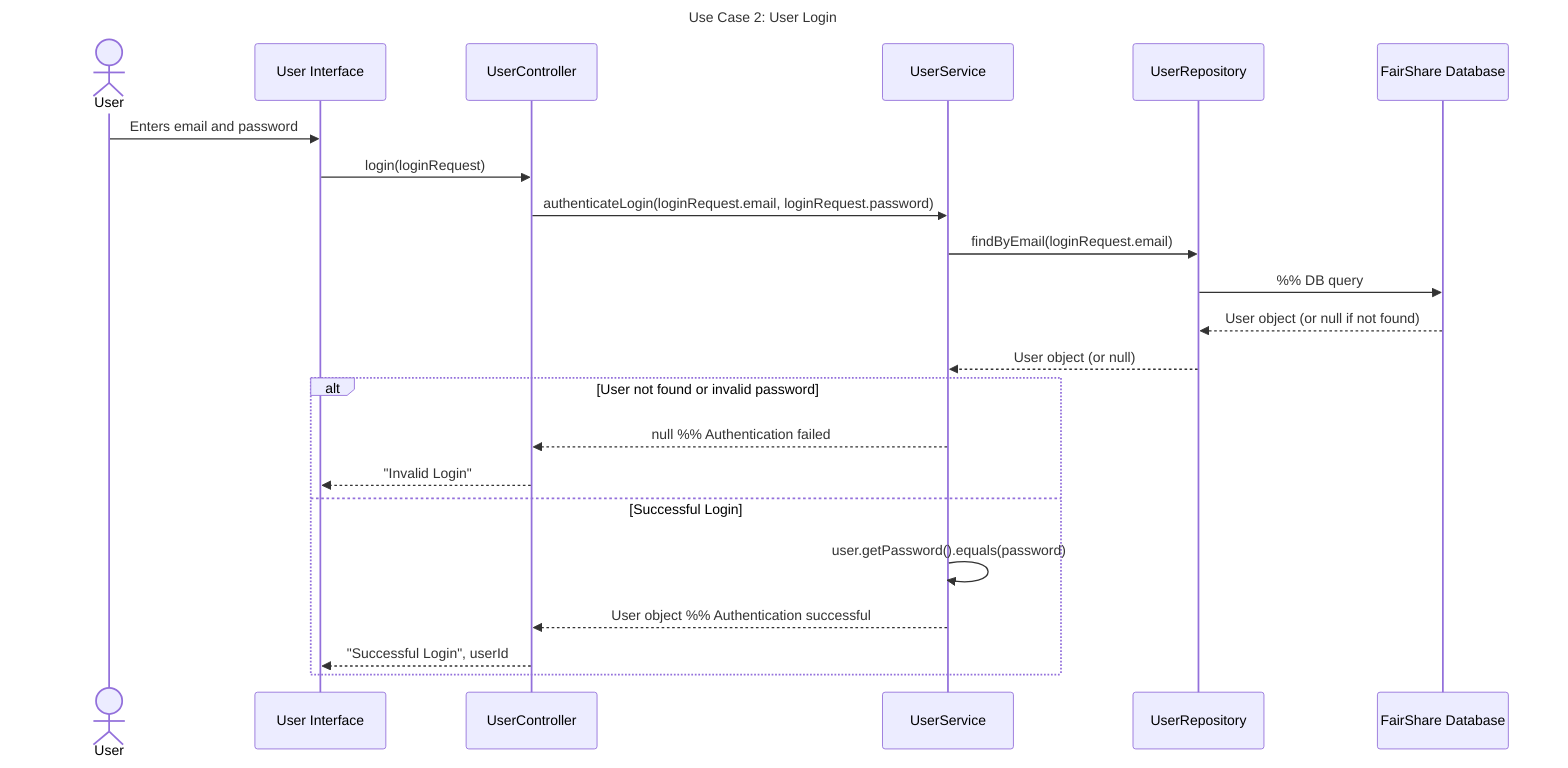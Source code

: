 ---
## Sequence diagram for use case 2
---
sequenceDiagram
    title Use Case 2: User Login
    actor User
    participant User Interface
    participant UserController
    participant UserService
    participant UserRepository
    participant FairShare Database

    User->>User Interface: Enters email and password
    User Interface->>UserController: login(loginRequest)
    UserController->>UserService: authenticateLogin(loginRequest.email, loginRequest.password)
    UserService->>UserRepository: findByEmail(loginRequest.email)
    UserRepository->>FairShare Database:  %% DB query
    FairShare Database-->>UserRepository: User object (or null if not found)
    UserRepository-->>UserService: User object (or null)
    alt User not found or invalid password
        UserService-->>UserController: null  %% Authentication failed
        UserController-->>User Interface: "Invalid Login"
    else Successful Login
        UserService->>UserService: user.getPassword().equals(password)
        UserService-->>UserController: User object  %% Authentication successful
        UserController-->>User Interface: "Successful Login", userId
    end
